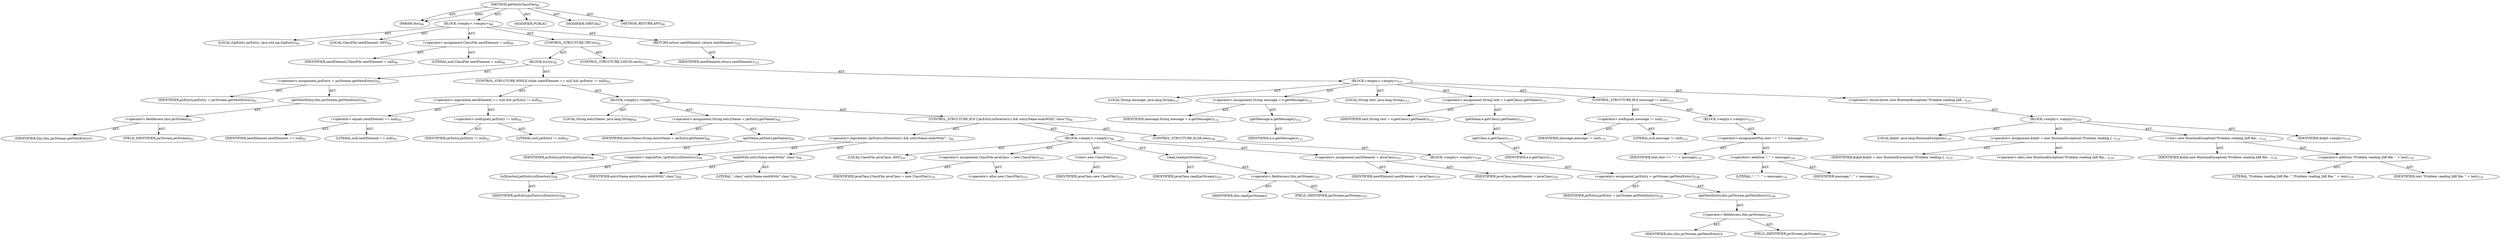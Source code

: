 digraph "getNextClassFile" {  
"111669149697" [label = <(METHOD,getNextClassFile)<SUB>88</SUB>> ]
"115964116994" [label = <(PARAM,this)<SUB>88</SUB>> ]
"25769803777" [label = <(BLOCK,&lt;empty&gt;,&lt;empty&gt;)<SUB>88</SUB>> ]
"94489280512" [label = <(LOCAL,ZipEntry jarEntry: java.util.zip.ZipEntry)<SUB>89</SUB>> ]
"94489280513" [label = <(LOCAL,ClassFile nextElement: ANY)<SUB>90</SUB>> ]
"30064771078" [label = <(&lt;operator&gt;.assignment,ClassFile nextElement = null)<SUB>90</SUB>> ]
"68719476740" [label = <(IDENTIFIER,nextElement,ClassFile nextElement = null)<SUB>90</SUB>> ]
"90194313216" [label = <(LITERAL,null,ClassFile nextElement = null)<SUB>90</SUB>> ]
"47244640256" [label = <(CONTROL_STRUCTURE,TRY,try)<SUB>92</SUB>> ]
"25769803778" [label = <(BLOCK,try,try)<SUB>92</SUB>> ]
"30064771079" [label = <(&lt;operator&gt;.assignment,jarEntry = jarStream.getNextEntry())<SUB>93</SUB>> ]
"68719476741" [label = <(IDENTIFIER,jarEntry,jarEntry = jarStream.getNextEntry())<SUB>93</SUB>> ]
"30064771080" [label = <(getNextEntry,this.jarStream.getNextEntry())<SUB>93</SUB>> ]
"30064771081" [label = <(&lt;operator&gt;.fieldAccess,this.jarStream)<SUB>93</SUB>> ]
"68719476742" [label = <(IDENTIFIER,this,this.jarStream.getNextEntry())> ]
"55834574850" [label = <(FIELD_IDENTIFIER,jarStream,jarStream)<SUB>93</SUB>> ]
"47244640257" [label = <(CONTROL_STRUCTURE,WHILE,while (nextElement == null &amp;&amp; jarEntry != null))<SUB>95</SUB>> ]
"30064771082" [label = <(&lt;operator&gt;.logicalAnd,nextElement == null &amp;&amp; jarEntry != null)<SUB>95</SUB>> ]
"30064771083" [label = <(&lt;operator&gt;.equals,nextElement == null)<SUB>95</SUB>> ]
"68719476743" [label = <(IDENTIFIER,nextElement,nextElement == null)<SUB>95</SUB>> ]
"90194313217" [label = <(LITERAL,null,nextElement == null)<SUB>95</SUB>> ]
"30064771084" [label = <(&lt;operator&gt;.notEquals,jarEntry != null)<SUB>95</SUB>> ]
"68719476744" [label = <(IDENTIFIER,jarEntry,jarEntry != null)<SUB>95</SUB>> ]
"90194313218" [label = <(LITERAL,null,jarEntry != null)<SUB>95</SUB>> ]
"25769803779" [label = <(BLOCK,&lt;empty&gt;,&lt;empty&gt;)<SUB>95</SUB>> ]
"94489280514" [label = <(LOCAL,String entryName: java.lang.String)<SUB>96</SUB>> ]
"30064771085" [label = <(&lt;operator&gt;.assignment,String entryName = jarEntry.getName())<SUB>96</SUB>> ]
"68719476745" [label = <(IDENTIFIER,entryName,String entryName = jarEntry.getName())<SUB>96</SUB>> ]
"30064771086" [label = <(getName,jarEntry.getName())<SUB>96</SUB>> ]
"68719476746" [label = <(IDENTIFIER,jarEntry,jarEntry.getName())<SUB>96</SUB>> ]
"47244640258" [label = <(CONTROL_STRUCTURE,IF,if (!jarEntry.isDirectory() &amp;&amp; entryName.endsWith(&quot;.class&quot;)))<SUB>98</SUB>> ]
"30064771087" [label = <(&lt;operator&gt;.logicalAnd,!jarEntry.isDirectory() &amp;&amp; entryName.endsWith(&quot;...)<SUB>98</SUB>> ]
"30064771088" [label = <(&lt;operator&gt;.logicalNot,!jarEntry.isDirectory())<SUB>98</SUB>> ]
"30064771089" [label = <(isDirectory,jarEntry.isDirectory())<SUB>98</SUB>> ]
"68719476747" [label = <(IDENTIFIER,jarEntry,jarEntry.isDirectory())<SUB>98</SUB>> ]
"30064771090" [label = <(endsWith,entryName.endsWith(&quot;.class&quot;))<SUB>98</SUB>> ]
"68719476748" [label = <(IDENTIFIER,entryName,entryName.endsWith(&quot;.class&quot;))<SUB>98</SUB>> ]
"90194313219" [label = <(LITERAL,&quot;.class&quot;,entryName.endsWith(&quot;.class&quot;))<SUB>98</SUB>> ]
"25769803780" [label = <(BLOCK,&lt;empty&gt;,&lt;empty&gt;)<SUB>98</SUB>> ]
"94489280515" [label = <(LOCAL,ClassFile javaClass: ANY)<SUB>101</SUB>> ]
"30064771091" [label = <(&lt;operator&gt;.assignment,ClassFile javaClass = new ClassFile())<SUB>101</SUB>> ]
"68719476749" [label = <(IDENTIFIER,javaClass,ClassFile javaClass = new ClassFile())<SUB>101</SUB>> ]
"30064771092" [label = <(&lt;operator&gt;.alloc,new ClassFile())<SUB>101</SUB>> ]
"30064771093" [label = <(&lt;init&gt;,new ClassFile())<SUB>101</SUB>> ]
"68719476750" [label = <(IDENTIFIER,javaClass,new ClassFile())<SUB>101</SUB>> ]
"30064771094" [label = <(read,read(jarStream))<SUB>103</SUB>> ]
"68719476751" [label = <(IDENTIFIER,javaClass,read(jarStream))<SUB>103</SUB>> ]
"30064771095" [label = <(&lt;operator&gt;.fieldAccess,this.jarStream)<SUB>103</SUB>> ]
"68719476752" [label = <(IDENTIFIER,this,read(jarStream))> ]
"55834574851" [label = <(FIELD_IDENTIFIER,jarStream,jarStream)<SUB>103</SUB>> ]
"30064771096" [label = <(&lt;operator&gt;.assignment,nextElement = javaClass)<SUB>105</SUB>> ]
"68719476753" [label = <(IDENTIFIER,nextElement,nextElement = javaClass)<SUB>105</SUB>> ]
"68719476754" [label = <(IDENTIFIER,javaClass,nextElement = javaClass)<SUB>105</SUB>> ]
"47244640259" [label = <(CONTROL_STRUCTURE,ELSE,else)<SUB>106</SUB>> ]
"25769803781" [label = <(BLOCK,&lt;empty&gt;,&lt;empty&gt;)<SUB>106</SUB>> ]
"30064771097" [label = <(&lt;operator&gt;.assignment,jarEntry = jarStream.getNextEntry())<SUB>108</SUB>> ]
"68719476755" [label = <(IDENTIFIER,jarEntry,jarEntry = jarStream.getNextEntry())<SUB>108</SUB>> ]
"30064771098" [label = <(getNextEntry,this.jarStream.getNextEntry())<SUB>108</SUB>> ]
"30064771099" [label = <(&lt;operator&gt;.fieldAccess,this.jarStream)<SUB>108</SUB>> ]
"68719476756" [label = <(IDENTIFIER,this,this.jarStream.getNextEntry())> ]
"55834574852" [label = <(FIELD_IDENTIFIER,jarStream,jarStream)<SUB>108</SUB>> ]
"47244640260" [label = <(CONTROL_STRUCTURE,CATCH,catch)<SUB>111</SUB>> ]
"25769803782" [label = <(BLOCK,&lt;empty&gt;,&lt;empty&gt;)<SUB>111</SUB>> ]
"94489280516" [label = <(LOCAL,String message: java.lang.String)<SUB>112</SUB>> ]
"30064771100" [label = <(&lt;operator&gt;.assignment,String message = e.getMessage())<SUB>112</SUB>> ]
"68719476757" [label = <(IDENTIFIER,message,String message = e.getMessage())<SUB>112</SUB>> ]
"30064771101" [label = <(getMessage,e.getMessage())<SUB>112</SUB>> ]
"68719476758" [label = <(IDENTIFIER,e,e.getMessage())<SUB>112</SUB>> ]
"94489280517" [label = <(LOCAL,String text: java.lang.String)<SUB>113</SUB>> ]
"30064771102" [label = <(&lt;operator&gt;.assignment,String text = e.getClass().getName())<SUB>113</SUB>> ]
"68719476759" [label = <(IDENTIFIER,text,String text = e.getClass().getName())<SUB>113</SUB>> ]
"30064771103" [label = <(getName,e.getClass().getName())<SUB>113</SUB>> ]
"30064771104" [label = <(getClass,e.getClass())<SUB>113</SUB>> ]
"68719476760" [label = <(IDENTIFIER,e,e.getClass())<SUB>113</SUB>> ]
"47244640261" [label = <(CONTROL_STRUCTURE,IF,if (message != null))<SUB>115</SUB>> ]
"30064771105" [label = <(&lt;operator&gt;.notEquals,message != null)<SUB>115</SUB>> ]
"68719476761" [label = <(IDENTIFIER,message,message != null)<SUB>115</SUB>> ]
"90194313220" [label = <(LITERAL,null,message != null)<SUB>115</SUB>> ]
"25769803783" [label = <(BLOCK,&lt;empty&gt;,&lt;empty&gt;)<SUB>115</SUB>> ]
"30064771106" [label = <(&lt;operator&gt;.assignmentPlus,text += &quot;: &quot; + message)<SUB>116</SUB>> ]
"68719476762" [label = <(IDENTIFIER,text,text += &quot;: &quot; + message)<SUB>116</SUB>> ]
"30064771107" [label = <(&lt;operator&gt;.addition,&quot;: &quot; + message)<SUB>116</SUB>> ]
"90194313221" [label = <(LITERAL,&quot;: &quot;,&quot;: &quot; + message)<SUB>116</SUB>> ]
"68719476763" [label = <(IDENTIFIER,message,&quot;: &quot; + message)<SUB>116</SUB>> ]
"30064771108" [label = <(&lt;operator&gt;.throw,throw new RuntimeException(&quot;Problem reading JAR...)<SUB>119</SUB>> ]
"25769803784" [label = <(BLOCK,&lt;empty&gt;,&lt;empty&gt;)<SUB>119</SUB>> ]
"94489280518" [label = <(LOCAL,$obj0: java.lang.RuntimeException)<SUB>119</SUB>> ]
"30064771109" [label = <(&lt;operator&gt;.assignment,$obj0 = new RuntimeException(&quot;Problem reading J...)<SUB>119</SUB>> ]
"68719476764" [label = <(IDENTIFIER,$obj0,$obj0 = new RuntimeException(&quot;Problem reading J...)<SUB>119</SUB>> ]
"30064771110" [label = <(&lt;operator&gt;.alloc,new RuntimeException(&quot;Problem reading JAR file:...)<SUB>119</SUB>> ]
"30064771111" [label = <(&lt;init&gt;,new RuntimeException(&quot;Problem reading JAR file:...)<SUB>119</SUB>> ]
"68719476765" [label = <(IDENTIFIER,$obj0,new RuntimeException(&quot;Problem reading JAR file:...)<SUB>119</SUB>> ]
"30064771112" [label = <(&lt;operator&gt;.addition,&quot;Problem reading JAR file: &quot; + text)<SUB>119</SUB>> ]
"90194313222" [label = <(LITERAL,&quot;Problem reading JAR file: &quot;,&quot;Problem reading JAR file: &quot; + text)<SUB>119</SUB>> ]
"68719476766" [label = <(IDENTIFIER,text,&quot;Problem reading JAR file: &quot; + text)<SUB>119</SUB>> ]
"68719476767" [label = <(IDENTIFIER,$obj0,&lt;empty&gt;)<SUB>119</SUB>> ]
"146028888064" [label = <(RETURN,return nextElement;,return nextElement;)<SUB>122</SUB>> ]
"68719476768" [label = <(IDENTIFIER,nextElement,return nextElement;)<SUB>122</SUB>> ]
"133143986179" [label = <(MODIFIER,PUBLIC)> ]
"133143986180" [label = <(MODIFIER,VIRTUAL)> ]
"128849018881" [label = <(METHOD_RETURN,ANY)<SUB>88</SUB>> ]
  "111669149697" -> "115964116994"  [ label = "AST: "] 
  "111669149697" -> "25769803777"  [ label = "AST: "] 
  "111669149697" -> "133143986179"  [ label = "AST: "] 
  "111669149697" -> "133143986180"  [ label = "AST: "] 
  "111669149697" -> "128849018881"  [ label = "AST: "] 
  "25769803777" -> "94489280512"  [ label = "AST: "] 
  "25769803777" -> "94489280513"  [ label = "AST: "] 
  "25769803777" -> "30064771078"  [ label = "AST: "] 
  "25769803777" -> "47244640256"  [ label = "AST: "] 
  "25769803777" -> "146028888064"  [ label = "AST: "] 
  "30064771078" -> "68719476740"  [ label = "AST: "] 
  "30064771078" -> "90194313216"  [ label = "AST: "] 
  "47244640256" -> "25769803778"  [ label = "AST: "] 
  "47244640256" -> "47244640260"  [ label = "AST: "] 
  "25769803778" -> "30064771079"  [ label = "AST: "] 
  "25769803778" -> "47244640257"  [ label = "AST: "] 
  "30064771079" -> "68719476741"  [ label = "AST: "] 
  "30064771079" -> "30064771080"  [ label = "AST: "] 
  "30064771080" -> "30064771081"  [ label = "AST: "] 
  "30064771081" -> "68719476742"  [ label = "AST: "] 
  "30064771081" -> "55834574850"  [ label = "AST: "] 
  "47244640257" -> "30064771082"  [ label = "AST: "] 
  "47244640257" -> "25769803779"  [ label = "AST: "] 
  "30064771082" -> "30064771083"  [ label = "AST: "] 
  "30064771082" -> "30064771084"  [ label = "AST: "] 
  "30064771083" -> "68719476743"  [ label = "AST: "] 
  "30064771083" -> "90194313217"  [ label = "AST: "] 
  "30064771084" -> "68719476744"  [ label = "AST: "] 
  "30064771084" -> "90194313218"  [ label = "AST: "] 
  "25769803779" -> "94489280514"  [ label = "AST: "] 
  "25769803779" -> "30064771085"  [ label = "AST: "] 
  "25769803779" -> "47244640258"  [ label = "AST: "] 
  "30064771085" -> "68719476745"  [ label = "AST: "] 
  "30064771085" -> "30064771086"  [ label = "AST: "] 
  "30064771086" -> "68719476746"  [ label = "AST: "] 
  "47244640258" -> "30064771087"  [ label = "AST: "] 
  "47244640258" -> "25769803780"  [ label = "AST: "] 
  "47244640258" -> "47244640259"  [ label = "AST: "] 
  "30064771087" -> "30064771088"  [ label = "AST: "] 
  "30064771087" -> "30064771090"  [ label = "AST: "] 
  "30064771088" -> "30064771089"  [ label = "AST: "] 
  "30064771089" -> "68719476747"  [ label = "AST: "] 
  "30064771090" -> "68719476748"  [ label = "AST: "] 
  "30064771090" -> "90194313219"  [ label = "AST: "] 
  "25769803780" -> "94489280515"  [ label = "AST: "] 
  "25769803780" -> "30064771091"  [ label = "AST: "] 
  "25769803780" -> "30064771093"  [ label = "AST: "] 
  "25769803780" -> "30064771094"  [ label = "AST: "] 
  "25769803780" -> "30064771096"  [ label = "AST: "] 
  "30064771091" -> "68719476749"  [ label = "AST: "] 
  "30064771091" -> "30064771092"  [ label = "AST: "] 
  "30064771093" -> "68719476750"  [ label = "AST: "] 
  "30064771094" -> "68719476751"  [ label = "AST: "] 
  "30064771094" -> "30064771095"  [ label = "AST: "] 
  "30064771095" -> "68719476752"  [ label = "AST: "] 
  "30064771095" -> "55834574851"  [ label = "AST: "] 
  "30064771096" -> "68719476753"  [ label = "AST: "] 
  "30064771096" -> "68719476754"  [ label = "AST: "] 
  "47244640259" -> "25769803781"  [ label = "AST: "] 
  "25769803781" -> "30064771097"  [ label = "AST: "] 
  "30064771097" -> "68719476755"  [ label = "AST: "] 
  "30064771097" -> "30064771098"  [ label = "AST: "] 
  "30064771098" -> "30064771099"  [ label = "AST: "] 
  "30064771099" -> "68719476756"  [ label = "AST: "] 
  "30064771099" -> "55834574852"  [ label = "AST: "] 
  "47244640260" -> "25769803782"  [ label = "AST: "] 
  "25769803782" -> "94489280516"  [ label = "AST: "] 
  "25769803782" -> "30064771100"  [ label = "AST: "] 
  "25769803782" -> "94489280517"  [ label = "AST: "] 
  "25769803782" -> "30064771102"  [ label = "AST: "] 
  "25769803782" -> "47244640261"  [ label = "AST: "] 
  "25769803782" -> "30064771108"  [ label = "AST: "] 
  "30064771100" -> "68719476757"  [ label = "AST: "] 
  "30064771100" -> "30064771101"  [ label = "AST: "] 
  "30064771101" -> "68719476758"  [ label = "AST: "] 
  "30064771102" -> "68719476759"  [ label = "AST: "] 
  "30064771102" -> "30064771103"  [ label = "AST: "] 
  "30064771103" -> "30064771104"  [ label = "AST: "] 
  "30064771104" -> "68719476760"  [ label = "AST: "] 
  "47244640261" -> "30064771105"  [ label = "AST: "] 
  "47244640261" -> "25769803783"  [ label = "AST: "] 
  "30064771105" -> "68719476761"  [ label = "AST: "] 
  "30064771105" -> "90194313220"  [ label = "AST: "] 
  "25769803783" -> "30064771106"  [ label = "AST: "] 
  "30064771106" -> "68719476762"  [ label = "AST: "] 
  "30064771106" -> "30064771107"  [ label = "AST: "] 
  "30064771107" -> "90194313221"  [ label = "AST: "] 
  "30064771107" -> "68719476763"  [ label = "AST: "] 
  "30064771108" -> "25769803784"  [ label = "AST: "] 
  "25769803784" -> "94489280518"  [ label = "AST: "] 
  "25769803784" -> "30064771109"  [ label = "AST: "] 
  "25769803784" -> "30064771111"  [ label = "AST: "] 
  "25769803784" -> "68719476767"  [ label = "AST: "] 
  "30064771109" -> "68719476764"  [ label = "AST: "] 
  "30064771109" -> "30064771110"  [ label = "AST: "] 
  "30064771111" -> "68719476765"  [ label = "AST: "] 
  "30064771111" -> "30064771112"  [ label = "AST: "] 
  "30064771112" -> "90194313222"  [ label = "AST: "] 
  "30064771112" -> "68719476766"  [ label = "AST: "] 
  "146028888064" -> "68719476768"  [ label = "AST: "] 
  "111669149697" -> "115964116994"  [ label = "DDG: "] 
}
